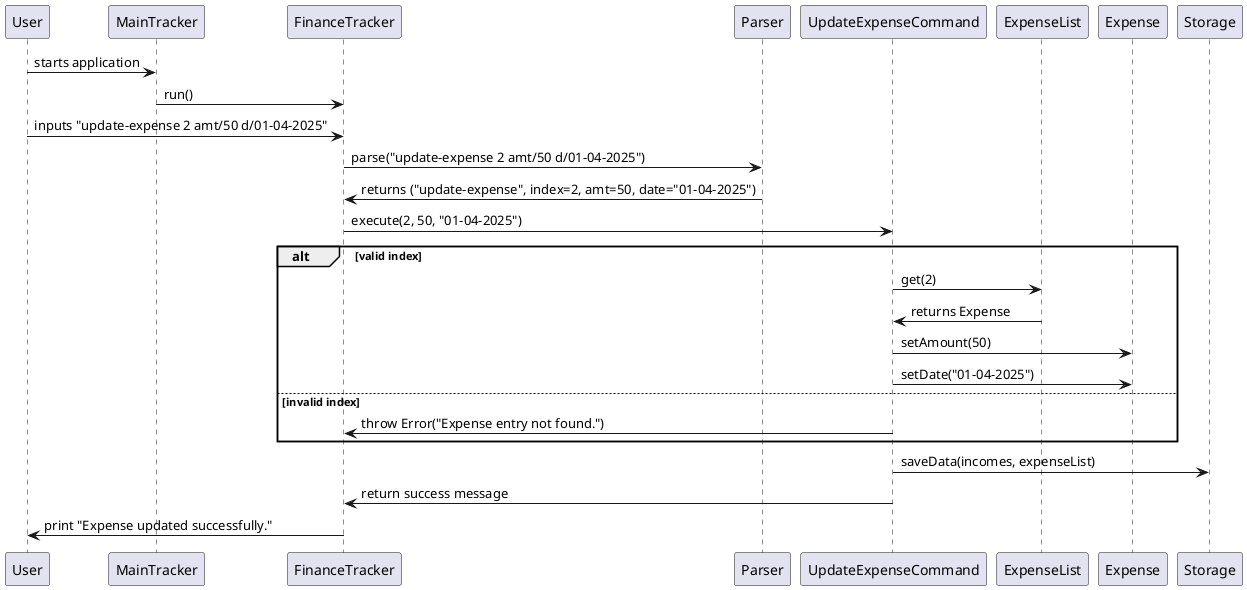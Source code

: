 @startuml
'https://plantuml.com/sequence-diagram
User -> MainTracker : starts application
MainTracker -> FinanceTracker : run()
User -> FinanceTracker : inputs "update-expense 2 amt/50 d/01-04-2025"
FinanceTracker -> Parser : parse("update-expense 2 amt/50 d/01-04-2025")
Parser -> FinanceTracker : returns ("update-expense", index=2, amt=50, date="01-04-2025")
FinanceTracker -> UpdateExpenseCommand : execute(2, 50, "01-04-2025")

alt valid index
    UpdateExpenseCommand -> ExpenseList : get(2)
    ExpenseList -> UpdateExpenseCommand : returns Expense
    UpdateExpenseCommand -> Expense : setAmount(50)
    UpdateExpenseCommand -> Expense : setDate("01-04-2025")
else invalid index
    UpdateExpenseCommand -> FinanceTracker : throw Error("Expense entry not found.")
end

UpdateExpenseCommand -> Storage : saveData(incomes, expenseList)
UpdateExpenseCommand -> FinanceTracker : return success message
FinanceTracker -> User : print "Expense updated successfully."
@enduml